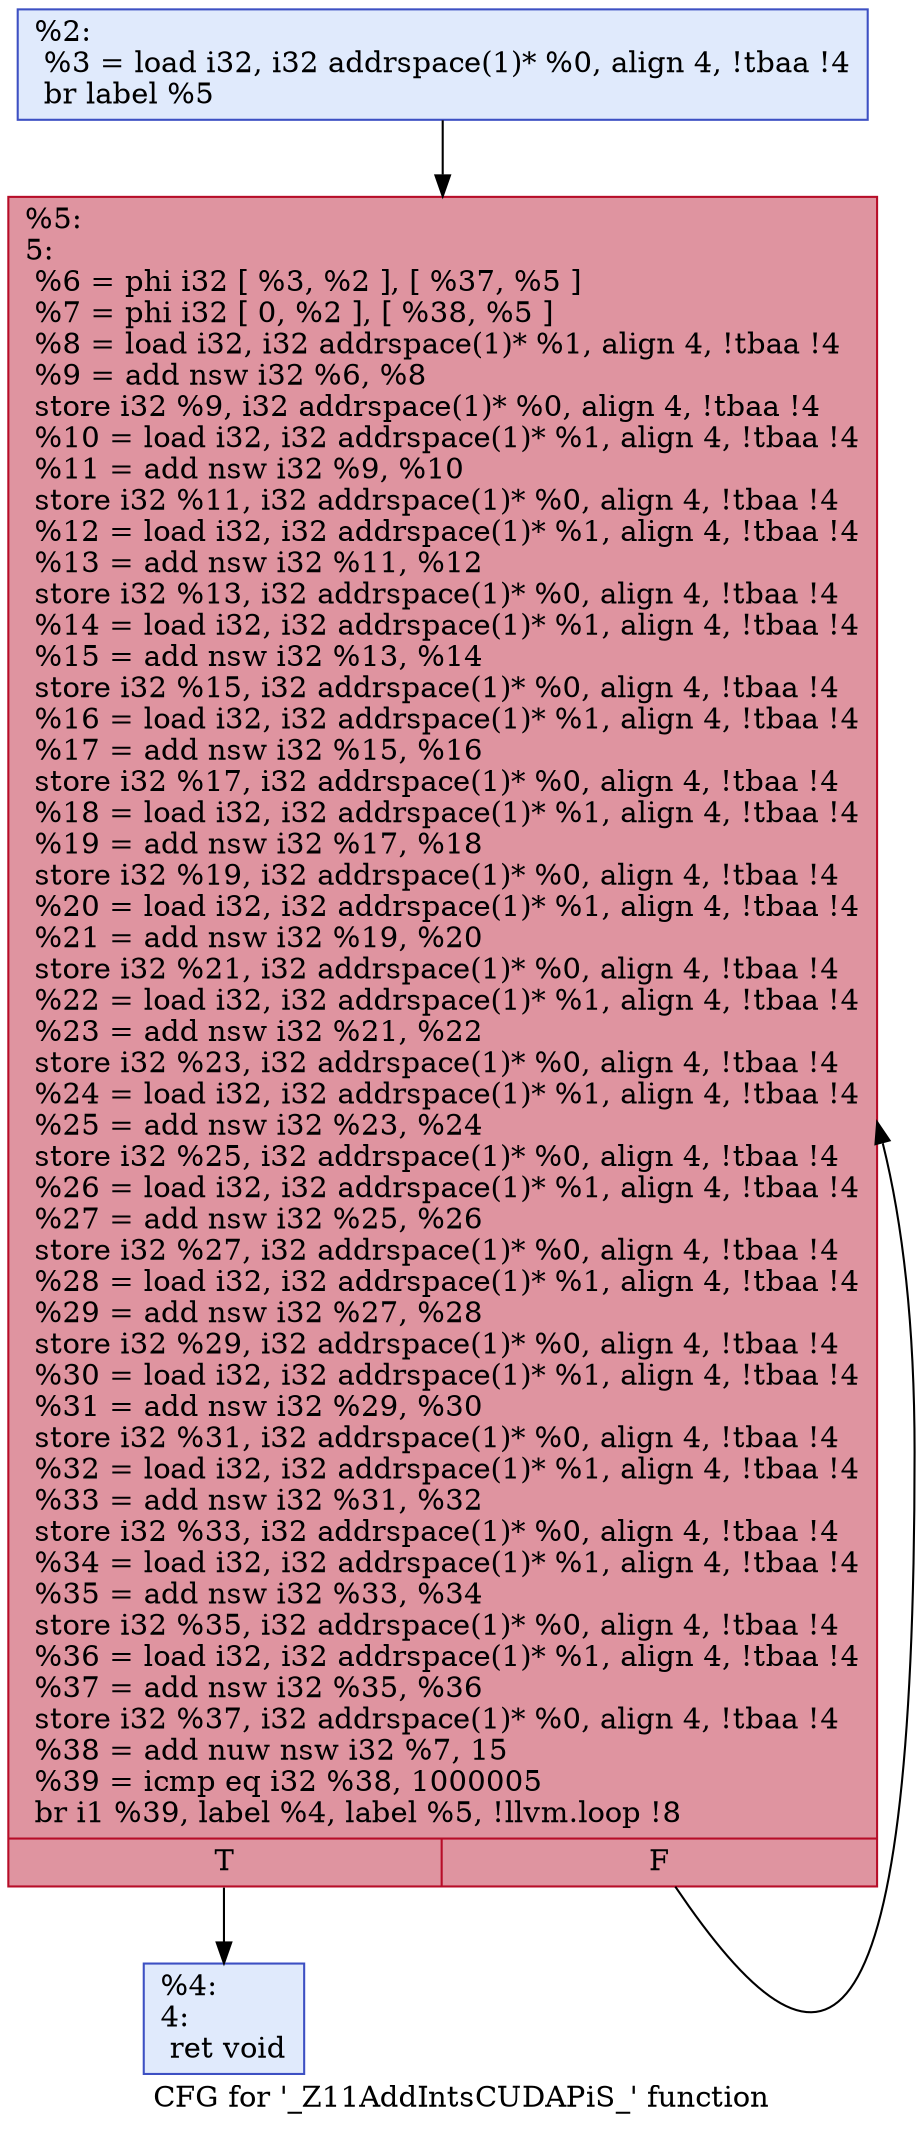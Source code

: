 digraph "CFG for '_Z11AddIntsCUDAPiS_' function" {
	label="CFG for '_Z11AddIntsCUDAPiS_' function";

	Node0x4d3d370 [shape=record,color="#3d50c3ff", style=filled, fillcolor="#b9d0f970",label="{%2:\l  %3 = load i32, i32 addrspace(1)* %0, align 4, !tbaa !4\l  br label %5\l}"];
	Node0x4d3d370 -> Node0x4d3dfa0;
	Node0x4d3e0a0 [shape=record,color="#3d50c3ff", style=filled, fillcolor="#b9d0f970",label="{%4:\l4:                                                \l  ret void\l}"];
	Node0x4d3dfa0 [shape=record,color="#b70d28ff", style=filled, fillcolor="#b70d2870",label="{%5:\l5:                                                \l  %6 = phi i32 [ %3, %2 ], [ %37, %5 ]\l  %7 = phi i32 [ 0, %2 ], [ %38, %5 ]\l  %8 = load i32, i32 addrspace(1)* %1, align 4, !tbaa !4\l  %9 = add nsw i32 %6, %8\l  store i32 %9, i32 addrspace(1)* %0, align 4, !tbaa !4\l  %10 = load i32, i32 addrspace(1)* %1, align 4, !tbaa !4\l  %11 = add nsw i32 %9, %10\l  store i32 %11, i32 addrspace(1)* %0, align 4, !tbaa !4\l  %12 = load i32, i32 addrspace(1)* %1, align 4, !tbaa !4\l  %13 = add nsw i32 %11, %12\l  store i32 %13, i32 addrspace(1)* %0, align 4, !tbaa !4\l  %14 = load i32, i32 addrspace(1)* %1, align 4, !tbaa !4\l  %15 = add nsw i32 %13, %14\l  store i32 %15, i32 addrspace(1)* %0, align 4, !tbaa !4\l  %16 = load i32, i32 addrspace(1)* %1, align 4, !tbaa !4\l  %17 = add nsw i32 %15, %16\l  store i32 %17, i32 addrspace(1)* %0, align 4, !tbaa !4\l  %18 = load i32, i32 addrspace(1)* %1, align 4, !tbaa !4\l  %19 = add nsw i32 %17, %18\l  store i32 %19, i32 addrspace(1)* %0, align 4, !tbaa !4\l  %20 = load i32, i32 addrspace(1)* %1, align 4, !tbaa !4\l  %21 = add nsw i32 %19, %20\l  store i32 %21, i32 addrspace(1)* %0, align 4, !tbaa !4\l  %22 = load i32, i32 addrspace(1)* %1, align 4, !tbaa !4\l  %23 = add nsw i32 %21, %22\l  store i32 %23, i32 addrspace(1)* %0, align 4, !tbaa !4\l  %24 = load i32, i32 addrspace(1)* %1, align 4, !tbaa !4\l  %25 = add nsw i32 %23, %24\l  store i32 %25, i32 addrspace(1)* %0, align 4, !tbaa !4\l  %26 = load i32, i32 addrspace(1)* %1, align 4, !tbaa !4\l  %27 = add nsw i32 %25, %26\l  store i32 %27, i32 addrspace(1)* %0, align 4, !tbaa !4\l  %28 = load i32, i32 addrspace(1)* %1, align 4, !tbaa !4\l  %29 = add nsw i32 %27, %28\l  store i32 %29, i32 addrspace(1)* %0, align 4, !tbaa !4\l  %30 = load i32, i32 addrspace(1)* %1, align 4, !tbaa !4\l  %31 = add nsw i32 %29, %30\l  store i32 %31, i32 addrspace(1)* %0, align 4, !tbaa !4\l  %32 = load i32, i32 addrspace(1)* %1, align 4, !tbaa !4\l  %33 = add nsw i32 %31, %32\l  store i32 %33, i32 addrspace(1)* %0, align 4, !tbaa !4\l  %34 = load i32, i32 addrspace(1)* %1, align 4, !tbaa !4\l  %35 = add nsw i32 %33, %34\l  store i32 %35, i32 addrspace(1)* %0, align 4, !tbaa !4\l  %36 = load i32, i32 addrspace(1)* %1, align 4, !tbaa !4\l  %37 = add nsw i32 %35, %36\l  store i32 %37, i32 addrspace(1)* %0, align 4, !tbaa !4\l  %38 = add nuw nsw i32 %7, 15\l  %39 = icmp eq i32 %38, 1000005\l  br i1 %39, label %4, label %5, !llvm.loop !8\l|{<s0>T|<s1>F}}"];
	Node0x4d3dfa0:s0 -> Node0x4d3e0a0;
	Node0x4d3dfa0:s1 -> Node0x4d3dfa0;
}
